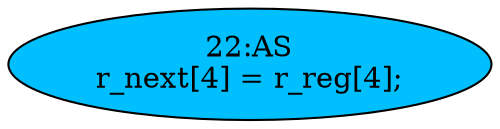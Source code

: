 strict digraph "" {
	node [label="\N"];
	"22:AS"	[ast="<pyverilog.vparser.ast.Assign object at 0x7f218c0ee750>",
		def_var="['r_next']",
		fillcolor=deepskyblue,
		label="22:AS
r_next[4] = r_reg[4];",
		statements="[]",
		style=filled,
		typ=Assign,
		use_var="['r_reg']"];
}
